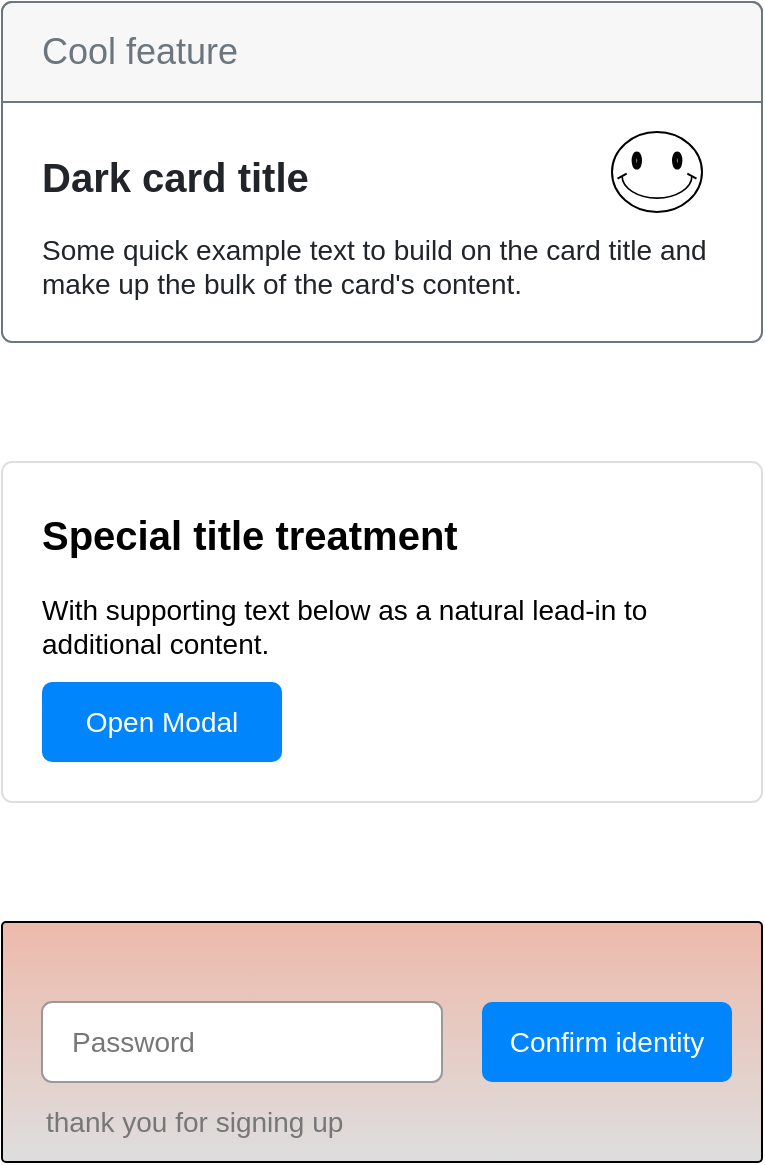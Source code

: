 <mxfile>
    <diagram id="IBVapDYYiQgunKs7HWcw" name="Page-1">
        <mxGraphModel dx="871" dy="890" grid="1" gridSize="10" guides="1" tooltips="1" connect="1" arrows="1" fold="1" page="1" pageScale="1" pageWidth="850" pageHeight="1100" math="0" shadow="0">
            <root>
                <mxCell id="0"/>
                <mxCell id="1" parent="0"/>
                <mxCell id="4" value="&lt;b&gt;&lt;font style=&quot;font-size: 20px&quot;&gt;Dark card title&lt;/font&gt;&lt;/b&gt;&lt;br style=&quot;font-size: 14px&quot;&gt;&lt;br style=&quot;font-size: 14px&quot;&gt;Some quick example text to build on the card title and make up the bulk of the card's content." style="html=1;shadow=0;dashed=0;shape=mxgraph.bootstrap.rrect;rSize=5;strokeColor=#6C767D;html=1;whiteSpace=wrap;fillColor=#ffffff;fontColor=#212529;verticalAlign=bottom;align=left;spacing=20;spacingBottom=0;fontSize=14;" parent="1" vertex="1">
                    <mxGeometry x="120" y="30" width="380" height="170" as="geometry"/>
                </mxCell>
                <mxCell id="5" value="Cool feature" style="html=1;shadow=0;dashed=0;shape=mxgraph.bootstrap.topButton;rSize=5;perimeter=none;whiteSpace=wrap;fillColor=#F7F7F7;strokeColor=#6C767D;fontColor=#6C767D;resizeWidth=1;fontSize=18;align=left;spacing=20;" parent="4" vertex="1">
                    <mxGeometry width="380.0" height="50" relative="1" as="geometry"/>
                </mxCell>
                <mxCell id="24" value="" style="verticalLabelPosition=bottom;verticalAlign=top;html=1;shape=mxgraph.basic.smiley" vertex="1" parent="4">
                    <mxGeometry x="305" y="65" width="45" height="40" as="geometry"/>
                </mxCell>
                <mxCell id="6" value="&lt;b&gt;&lt;font style=&quot;font-size: 20px&quot;&gt;Special title treatment&lt;/font&gt;&lt;/b&gt;&lt;br style=&quot;font-size: 14px&quot;&gt;&lt;br style=&quot;font-size: 14px&quot;&gt;With supporting text below as a natural lead-in to additional content." style="html=1;shadow=0;dashed=0;shape=mxgraph.bootstrap.rrect;rSize=5;strokeColor=#DFDFDF;html=1;whiteSpace=wrap;fillColor=#FFFFFF;fontColor=#000000;align=left;verticalAlign=top;spacing=20;fontSize=14;" parent="1" vertex="1">
                    <mxGeometry x="120" y="260" width="380" height="170" as="geometry"/>
                </mxCell>
                <mxCell id="7" value="Open Modal" style="html=1;shadow=0;dashed=0;shape=mxgraph.bootstrap.rrect;rSize=5;perimeter=none;whiteSpace=wrap;fillColor=#0085FC;strokeColor=none;fontColor=#ffffff;resizeWidth=1;fontSize=14;" parent="6" vertex="1">
                    <mxGeometry y="1" width="120" height="40" relative="1" as="geometry">
                        <mxPoint x="20" y="-60" as="offset"/>
                    </mxGeometry>
                </mxCell>
                <mxCell id="23" value="" style="group" parent="1" vertex="1" connectable="0">
                    <mxGeometry x="120" y="490" width="380" height="120" as="geometry"/>
                </mxCell>
                <mxCell id="22" value="" style="html=1;shadow=0;dashed=0;shape=mxgraph.bootstrap.checkbox2;labelPosition=right;verticalLabelPosition=middle;align=left;verticalAlign=middle;gradientColor=#DEDEDE;fillColor=#EDBAAB;checked=0;spacing=5;checkedFill=#0085FC;checkedStroke=#ffffff;sketch=0;" parent="23" vertex="1">
                    <mxGeometry width="380" height="120" as="geometry"/>
                </mxCell>
                <mxCell id="19" value="thank you for signing up" style="strokeColor=none;fillColor=none;fontColor=#777777;whiteSpace=wrap;align=left;verticalAlign=middle;fontStyle=0;fontSize=14;" parent="23" vertex="1">
                    <mxGeometry x="20" y="80" width="180" height="40" as="geometry"/>
                </mxCell>
                <mxCell id="21" value="Confirm identity" style="html=1;shadow=0;dashed=0;shape=mxgraph.bootstrap.rrect;rSize=5;strokeColor=none;fillColor=#0085FC;fontColor=#ffffff;whiteSpace=wrap;align=center;verticalAlign=middle;fontStyle=0;fontSize=14;spacing=14;" parent="23" vertex="1">
                    <mxGeometry x="240" y="40" width="125" height="40" as="geometry"/>
                </mxCell>
                <mxCell id="20" value="Password" style="html=1;shadow=0;dashed=0;shape=mxgraph.bootstrap.rrect;rSize=5;strokeColor=#999999;fillColor=#ffffff;fontColor=#777777;whiteSpace=wrap;align=left;verticalAlign=middle;fontStyle=0;fontSize=14;spacing=15;" parent="23" vertex="1">
                    <mxGeometry x="20" y="40" width="200" height="40" as="geometry"/>
                </mxCell>
            </root>
        </mxGraphModel>
    </diagram>
</mxfile>